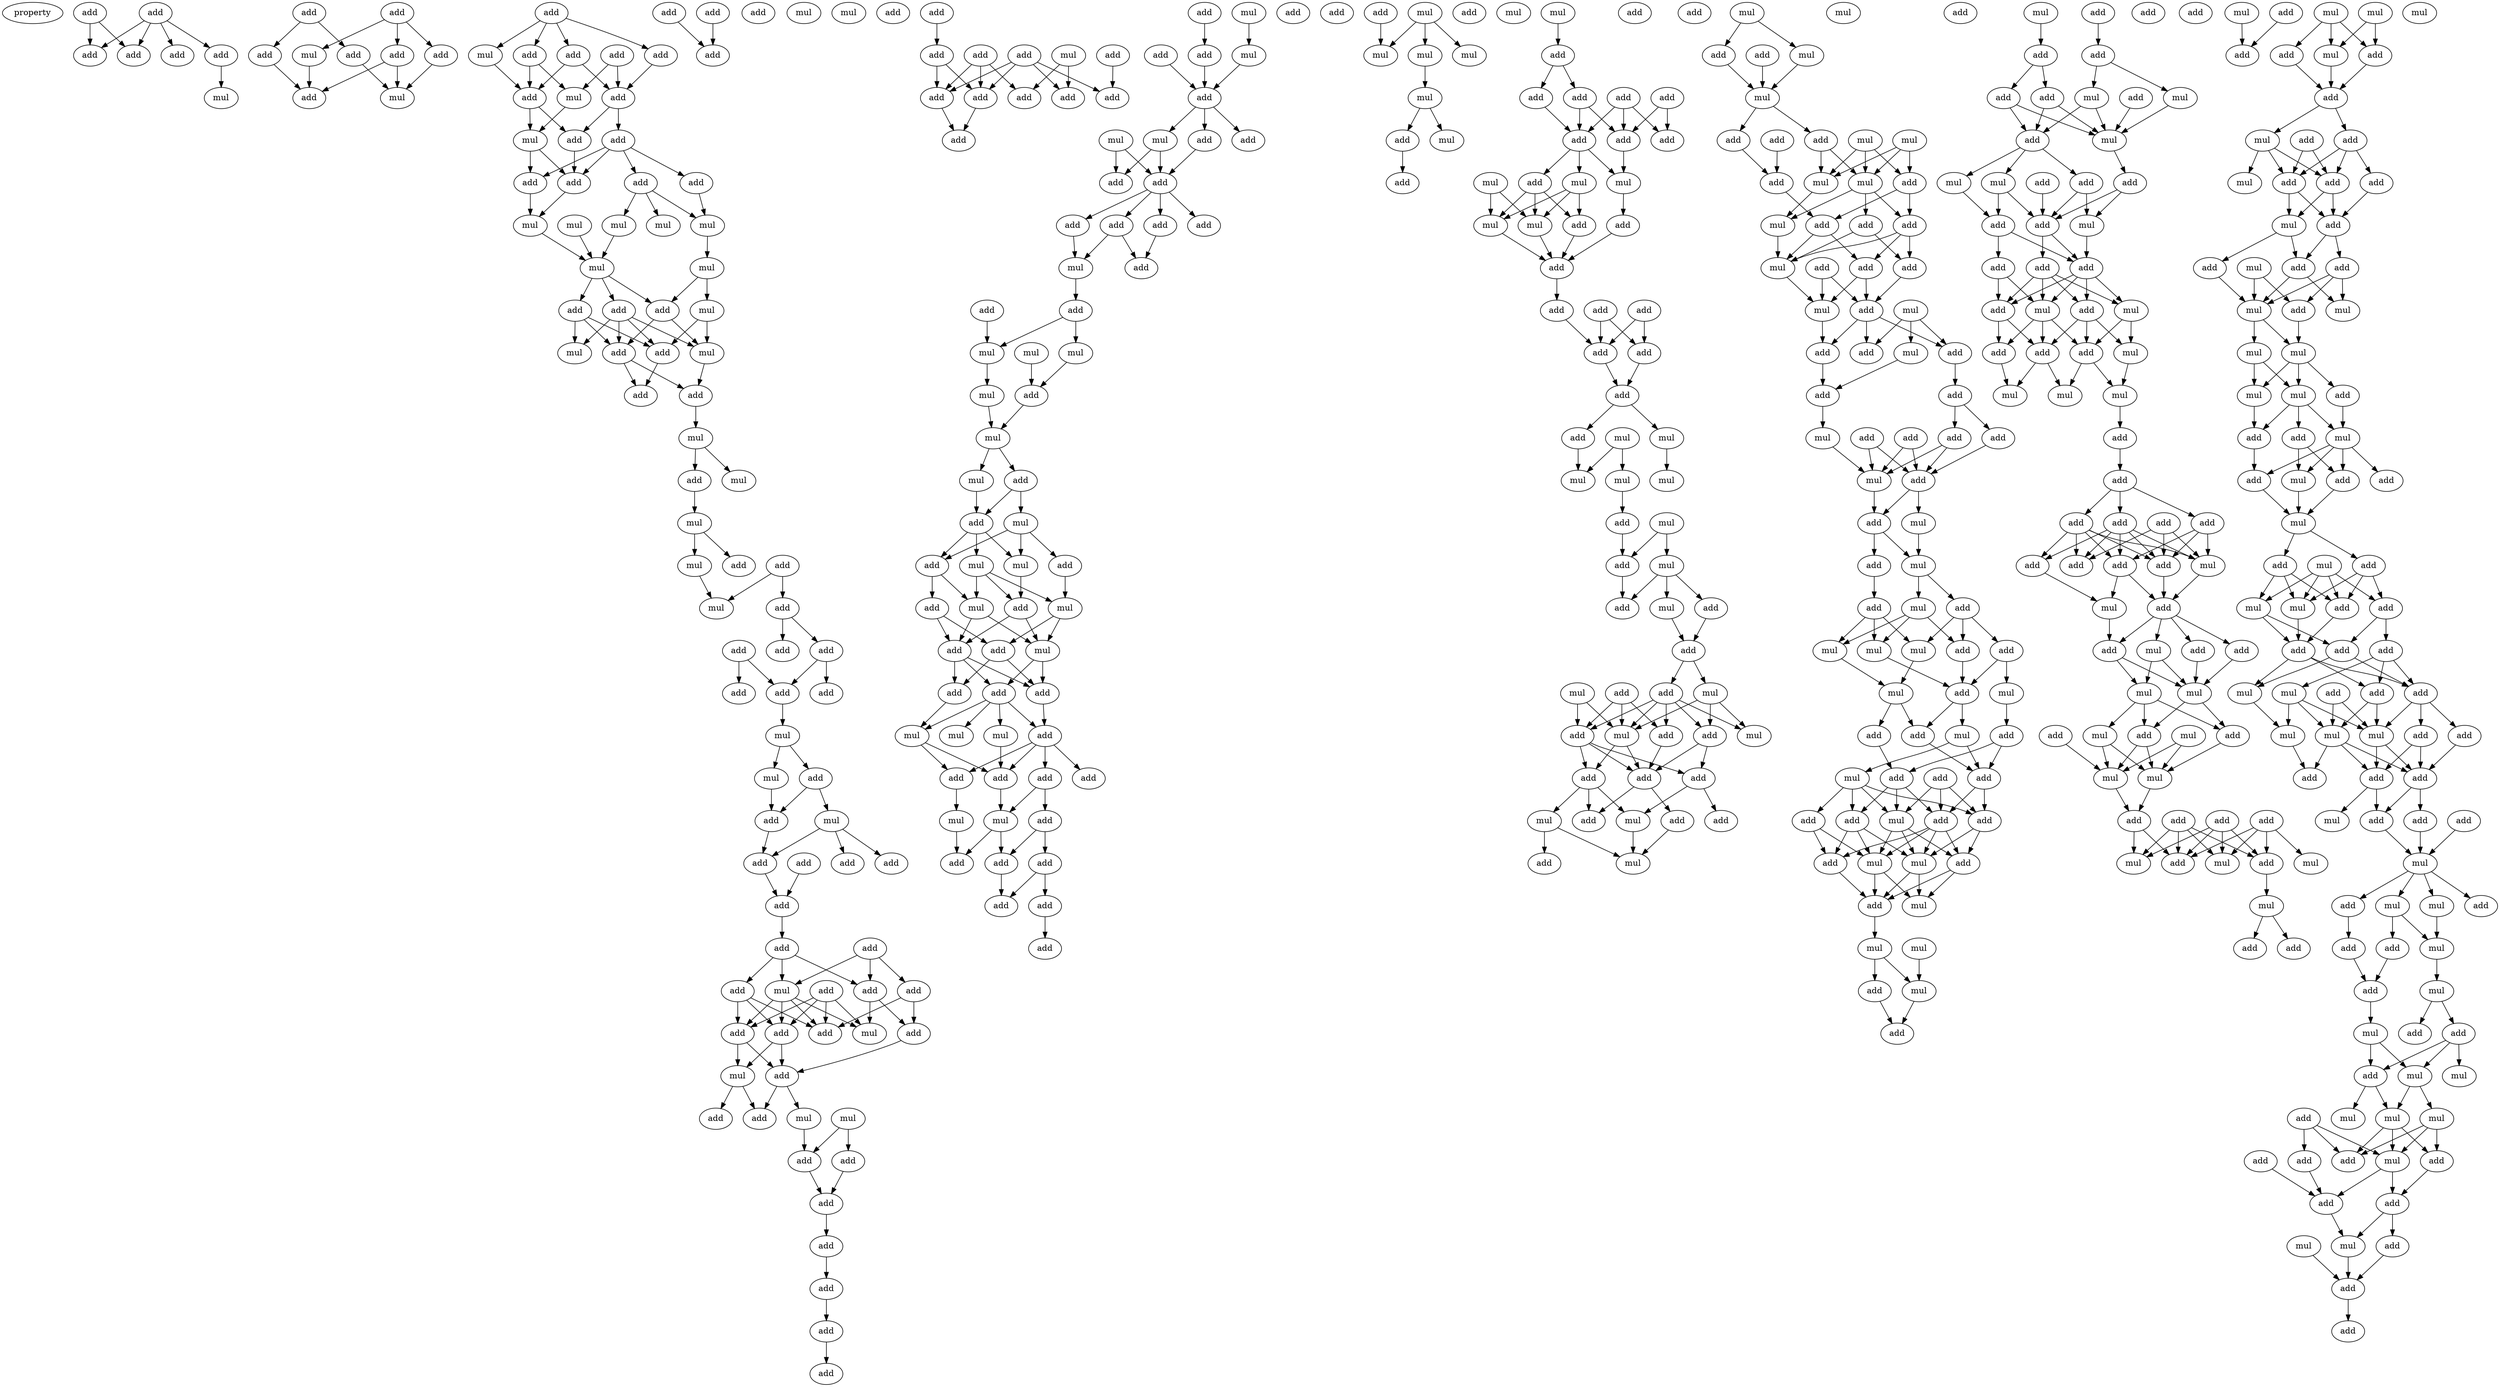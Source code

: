 digraph {
    node [fontcolor=black]
    property [mul=2,lf=1.6]
    0 [ label = add ];
    1 [ label = add ];
    2 [ label = add ];
    3 [ label = add ];
    4 [ label = add ];
    5 [ label = add ];
    6 [ label = mul ];
    7 [ label = add ];
    8 [ label = add ];
    9 [ label = add ];
    10 [ label = add ];
    11 [ label = add ];
    12 [ label = mul ];
    13 [ label = add ];
    14 [ label = add ];
    15 [ label = mul ];
    16 [ label = add ];
    17 [ label = add ];
    18 [ label = mul ];
    19 [ label = add ];
    20 [ label = add ];
    21 [ label = add ];
    22 [ label = add ];
    23 [ label = mul ];
    24 [ label = add ];
    25 [ label = add ];
    26 [ label = mul ];
    27 [ label = add ];
    28 [ label = add ];
    29 [ label = add ];
    30 [ label = add ];
    31 [ label = add ];
    32 [ label = mul ];
    33 [ label = mul ];
    34 [ label = mul ];
    35 [ label = mul ];
    36 [ label = mul ];
    37 [ label = mul ];
    38 [ label = mul ];
    39 [ label = add ];
    40 [ label = mul ];
    41 [ label = add ];
    42 [ label = add ];
    43 [ label = add ];
    44 [ label = mul ];
    45 [ label = add ];
    46 [ label = mul ];
    47 [ label = add ];
    48 [ label = add ];
    49 [ label = mul ];
    50 [ label = add ];
    51 [ label = add ];
    52 [ label = mul ];
    53 [ label = add ];
    54 [ label = mul ];
    55 [ label = add ];
    56 [ label = add ];
    57 [ label = add ];
    58 [ label = mul ];
    59 [ label = add ];
    60 [ label = mul ];
    61 [ label = add ];
    62 [ label = add ];
    63 [ label = add ];
    64 [ label = add ];
    65 [ label = add ];
    66 [ label = add ];
    67 [ label = add ];
    68 [ label = mul ];
    69 [ label = mul ];
    70 [ label = add ];
    71 [ label = mul ];
    72 [ label = add ];
    73 [ label = mul ];
    74 [ label = add ];
    75 [ label = add ];
    76 [ label = add ];
    77 [ label = add ];
    78 [ label = add ];
    79 [ label = add ];
    80 [ label = add ];
    81 [ label = add ];
    82 [ label = add ];
    83 [ label = add ];
    84 [ label = add ];
    85 [ label = mul ];
    86 [ label = add ];
    87 [ label = add ];
    88 [ label = add ];
    89 [ label = add ];
    90 [ label = mul ];
    91 [ label = mul ];
    92 [ label = add ];
    93 [ label = mul ];
    94 [ label = mul ];
    95 [ label = add ];
    96 [ label = add ];
    97 [ label = mul ];
    98 [ label = add ];
    99 [ label = add ];
    100 [ label = add ];
    101 [ label = add ];
    102 [ label = add ];
    103 [ label = add ];
    104 [ label = add ];
    105 [ label = add ];
    106 [ label = add ];
    107 [ label = add ];
    108 [ label = add ];
    109 [ label = mul ];
    110 [ label = add ];
    111 [ label = add ];
    112 [ label = add ];
    113 [ label = add ];
    114 [ label = add ];
    115 [ label = add ];
    116 [ label = add ];
    117 [ label = add ];
    118 [ label = add ];
    119 [ label = mul ];
    120 [ label = add ];
    121 [ label = add ];
    122 [ label = mul ];
    123 [ label = add ];
    124 [ label = add ];
    125 [ label = mul ];
    126 [ label = add ];
    127 [ label = mul ];
    128 [ label = add ];
    129 [ label = add ];
    130 [ label = add ];
    131 [ label = add ];
    132 [ label = add ];
    133 [ label = add ];
    134 [ label = add ];
    135 [ label = mul ];
    136 [ label = add ];
    137 [ label = add ];
    138 [ label = add ];
    139 [ label = mul ];
    140 [ label = mul ];
    141 [ label = mul ];
    142 [ label = mul ];
    143 [ label = add ];
    144 [ label = mul ];
    145 [ label = add ];
    146 [ label = add ];
    147 [ label = mul ];
    148 [ label = add ];
    149 [ label = mul ];
    150 [ label = add ];
    151 [ label = mul ];
    152 [ label = add ];
    153 [ label = mul ];
    154 [ label = add ];
    155 [ label = add ];
    156 [ label = mul ];
    157 [ label = mul ];
    158 [ label = add ];
    159 [ label = add ];
    160 [ label = mul ];
    161 [ label = add ];
    162 [ label = add ];
    163 [ label = add ];
    164 [ label = mul ];
    165 [ label = add ];
    166 [ label = mul ];
    167 [ label = mul ];
    168 [ label = add ];
    169 [ label = add ];
    170 [ label = add ];
    171 [ label = add ];
    172 [ label = mul ];
    173 [ label = add ];
    174 [ label = mul ];
    175 [ label = add ];
    176 [ label = add ];
    177 [ label = add ];
    178 [ label = add ];
    179 [ label = add ];
    180 [ label = add ];
    181 [ label = add ];
    182 [ label = mul ];
    183 [ label = mul ];
    184 [ label = mul ];
    185 [ label = mul ];
    186 [ label = mul ];
    187 [ label = add ];
    188 [ label = mul ];
    189 [ label = add ];
    190 [ label = mul ];
    191 [ label = add ];
    192 [ label = mul ];
    193 [ label = add ];
    194 [ label = add ];
    195 [ label = add ];
    196 [ label = add ];
    197 [ label = add ];
    198 [ label = add ];
    199 [ label = add ];
    200 [ label = add ];
    201 [ label = add ];
    202 [ label = mul ];
    203 [ label = mul ];
    204 [ label = mul ];
    205 [ label = add ];
    206 [ label = mul ];
    207 [ label = add ];
    208 [ label = mul ];
    209 [ label = add ];
    210 [ label = add ];
    211 [ label = add ];
    212 [ label = add ];
    213 [ label = add ];
    214 [ label = add ];
    215 [ label = add ];
    216 [ label = add ];
    217 [ label = mul ];
    218 [ label = mul ];
    219 [ label = add ];
    220 [ label = mul ];
    221 [ label = mul ];
    222 [ label = mul ];
    223 [ label = add ];
    224 [ label = mul ];
    225 [ label = add ];
    226 [ label = add ];
    227 [ label = mul ];
    228 [ label = add ];
    229 [ label = mul ];
    230 [ label = add ];
    231 [ label = add ];
    232 [ label = add ];
    233 [ label = mul ];
    234 [ label = mul ];
    235 [ label = add ];
    236 [ label = add ];
    237 [ label = add ];
    238 [ label = mul ];
    239 [ label = mul ];
    240 [ label = add ];
    241 [ label = add ];
    242 [ label = add ];
    243 [ label = add ];
    244 [ label = mul ];
    245 [ label = mul ];
    246 [ label = add ];
    247 [ label = add ];
    248 [ label = add ];
    249 [ label = mul ];
    250 [ label = add ];
    251 [ label = mul ];
    252 [ label = add ];
    253 [ label = mul ];
    254 [ label = add ];
    255 [ label = mul ];
    256 [ label = mul ];
    257 [ label = mul ];
    258 [ label = add ];
    259 [ label = add ];
    260 [ label = add ];
    261 [ label = mul ];
    262 [ label = mul ];
    263 [ label = mul ];
    264 [ label = add ];
    265 [ label = add ];
    266 [ label = add ];
    267 [ label = add ];
    268 [ label = mul ];
    269 [ label = add ];
    270 [ label = mul ];
    271 [ label = add ];
    272 [ label = add ];
    273 [ label = add ];
    274 [ label = mul ];
    275 [ label = mul ];
    276 [ label = add ];
    277 [ label = mul ];
    278 [ label = add ];
    279 [ label = add ];
    280 [ label = add ];
    281 [ label = add ];
    282 [ label = add ];
    283 [ label = add ];
    284 [ label = add ];
    285 [ label = add ];
    286 [ label = add ];
    287 [ label = mul ];
    288 [ label = add ];
    289 [ label = mul ];
    290 [ label = mul ];
    291 [ label = add ];
    292 [ label = mul ];
    293 [ label = add ];
    294 [ label = mul ];
    295 [ label = add ];
    296 [ label = add ];
    297 [ label = add ];
    298 [ label = mul ];
    299 [ label = add ];
    300 [ label = mul ];
    301 [ label = mul ];
    302 [ label = add ];
    303 [ label = mul ];
    304 [ label = mul ];
    305 [ label = add ];
    306 [ label = add ];
    307 [ label = mul ];
    308 [ label = add ];
    309 [ label = add ];
    310 [ label = add ];
    311 [ label = mul ];
    312 [ label = add ];
    313 [ label = add ];
    314 [ label = mul ];
    315 [ label = add ];
    316 [ label = add ];
    317 [ label = add ];
    318 [ label = add ];
    319 [ label = mul ];
    320 [ label = mul ];
    321 [ label = add ];
    322 [ label = mul ];
    323 [ label = add ];
    324 [ label = mul ];
    325 [ label = mul ];
    326 [ label = add ];
    327 [ label = add ];
    328 [ label = mul ];
    329 [ label = add ];
    330 [ label = mul ];
    331 [ label = add ];
    332 [ label = add ];
    333 [ label = add ];
    334 [ label = add ];
    335 [ label = add ];
    336 [ label = mul ];
    337 [ label = add ];
    338 [ label = mul ];
    339 [ label = mul ];
    340 [ label = add ];
    341 [ label = mul ];
    342 [ label = add ];
    343 [ label = add ];
    344 [ label = mul ];
    345 [ label = add ];
    346 [ label = mul ];
    347 [ label = add ];
    348 [ label = add ];
    349 [ label = add ];
    350 [ label = add ];
    351 [ label = add ];
    352 [ label = add ];
    353 [ label = mul ];
    354 [ label = mul ];
    355 [ label = add ];
    356 [ label = add ];
    357 [ label = add ];
    358 [ label = mul ];
    359 [ label = add ];
    360 [ label = add ];
    361 [ label = mul ];
    362 [ label = mul ];
    363 [ label = mul ];
    364 [ label = add ];
    365 [ label = add ];
    366 [ label = add ];
    367 [ label = add ];
    368 [ label = add ];
    369 [ label = add ];
    370 [ label = add ];
    371 [ label = add ];
    372 [ label = add ];
    373 [ label = add ];
    374 [ label = mul ];
    375 [ label = mul ];
    376 [ label = add ];
    377 [ label = mul ];
    378 [ label = add ];
    379 [ label = add ];
    380 [ label = add ];
    381 [ label = mul ];
    382 [ label = mul ];
    383 [ label = add ];
    384 [ label = add ];
    385 [ label = mul ];
    386 [ label = add ];
    387 [ label = mul ];
    388 [ label = mul ];
    389 [ label = mul ];
    390 [ label = add ];
    391 [ label = add ];
    392 [ label = add ];
    393 [ label = add ];
    394 [ label = add ];
    395 [ label = mul ];
    396 [ label = mul ];
    397 [ label = add ];
    398 [ label = mul ];
    399 [ label = mul ];
    400 [ label = add ];
    401 [ label = add ];
    402 [ label = add ];
    403 [ label = mul ];
    404 [ label = add ];
    405 [ label = add ];
    406 [ label = mul ];
    407 [ label = mul ];
    408 [ label = add ];
    409 [ label = mul ];
    410 [ label = add ];
    411 [ label = add ];
    412 [ label = mul ];
    413 [ label = add ];
    414 [ label = add ];
    415 [ label = add ];
    416 [ label = add ];
    417 [ label = mul ];
    418 [ label = add ];
    419 [ label = mul ];
    420 [ label = add ];
    421 [ label = add ];
    422 [ label = mul ];
    423 [ label = add ];
    424 [ label = add ];
    425 [ label = add ];
    426 [ label = mul ];
    427 [ label = mul ];
    428 [ label = mul ];
    429 [ label = mul ];
    430 [ label = mul ];
    431 [ label = add ];
    432 [ label = mul ];
    433 [ label = add ];
    434 [ label = mul ];
    435 [ label = add ];
    436 [ label = add ];
    437 [ label = mul ];
    438 [ label = add ];
    439 [ label = add ];
    440 [ label = mul ];
    441 [ label = add ];
    442 [ label = mul ];
    443 [ label = add ];
    444 [ label = add ];
    445 [ label = add ];
    446 [ label = mul ];
    447 [ label = mul ];
    448 [ label = add ];
    449 [ label = add ];
    450 [ label = add ];
    451 [ label = add ];
    452 [ label = add ];
    453 [ label = mul ];
    454 [ label = mul ];
    455 [ label = add ];
    456 [ label = mul ];
    457 [ label = add ];
    458 [ label = add ];
    459 [ label = mul ];
    460 [ label = mul ];
    461 [ label = add ];
    462 [ label = add ];
    463 [ label = add ];
    464 [ label = add ];
    465 [ label = add ];
    466 [ label = mul ];
    467 [ label = add ];
    468 [ label = mul ];
    469 [ label = add ];
    470 [ label = add ];
    471 [ label = mul ];
    472 [ label = mul ];
    473 [ label = add ];
    474 [ label = mul ];
    475 [ label = add ];
    476 [ label = add ];
    477 [ label = mul ];
    478 [ label = mul ];
    479 [ label = add ];
    480 [ label = add ];
    481 [ label = mul ];
    482 [ label = add ];
    483 [ label = mul ];
    484 [ label = mul ];
    485 [ label = mul ];
    486 [ label = add ];
    487 [ label = mul ];
    488 [ label = add ];
    489 [ label = add ];
    490 [ label = add ];
    491 [ label = add ];
    492 [ label = mul ];
    493 [ label = add ];
    494 [ label = add ];
    495 [ label = mul ];
    496 [ label = add ];
    497 [ label = mul ];
    498 [ label = add ];
    499 [ label = add ];
    500 [ label = mul ];
    0 -> 2 [ name = 0 ];
    0 -> 3 [ name = 1 ];
    0 -> 4 [ name = 2 ];
    0 -> 5 [ name = 3 ];
    1 -> 2 [ name = 4 ];
    1 -> 4 [ name = 5 ];
    5 -> 6 [ name = 6 ];
    7 -> 10 [ name = 7 ];
    7 -> 12 [ name = 8 ];
    7 -> 13 [ name = 9 ];
    8 -> 9 [ name = 10 ];
    8 -> 11 [ name = 11 ];
    9 -> 14 [ name = 12 ];
    10 -> 15 [ name = 13 ];
    11 -> 15 [ name = 14 ];
    12 -> 14 [ name = 15 ];
    13 -> 14 [ name = 16 ];
    13 -> 15 [ name = 17 ];
    16 -> 17 [ name = 18 ];
    16 -> 18 [ name = 19 ];
    16 -> 19 [ name = 20 ];
    16 -> 20 [ name = 21 ];
    17 -> 22 [ name = 22 ];
    18 -> 24 [ name = 23 ];
    19 -> 22 [ name = 24 ];
    19 -> 24 [ name = 25 ];
    20 -> 23 [ name = 26 ];
    20 -> 24 [ name = 27 ];
    21 -> 22 [ name = 28 ];
    21 -> 23 [ name = 29 ];
    22 -> 25 [ name = 30 ];
    22 -> 27 [ name = 31 ];
    23 -> 26 [ name = 32 ];
    24 -> 25 [ name = 33 ];
    24 -> 26 [ name = 34 ];
    25 -> 29 [ name = 35 ];
    26 -> 29 [ name = 36 ];
    26 -> 31 [ name = 37 ];
    27 -> 28 [ name = 38 ];
    27 -> 29 [ name = 39 ];
    27 -> 30 [ name = 40 ];
    27 -> 31 [ name = 41 ];
    28 -> 33 [ name = 42 ];
    28 -> 34 [ name = 43 ];
    28 -> 36 [ name = 44 ];
    29 -> 32 [ name = 45 ];
    30 -> 33 [ name = 46 ];
    31 -> 32 [ name = 47 ];
    32 -> 37 [ name = 48 ];
    33 -> 38 [ name = 49 ];
    35 -> 37 [ name = 50 ];
    36 -> 37 [ name = 51 ];
    37 -> 39 [ name = 52 ];
    37 -> 41 [ name = 53 ];
    37 -> 42 [ name = 54 ];
    38 -> 40 [ name = 55 ];
    38 -> 41 [ name = 56 ];
    39 -> 43 [ name = 57 ];
    39 -> 45 [ name = 58 ];
    39 -> 46 [ name = 59 ];
    40 -> 43 [ name = 60 ];
    40 -> 44 [ name = 61 ];
    41 -> 44 [ name = 62 ];
    41 -> 45 [ name = 63 ];
    42 -> 43 [ name = 64 ];
    42 -> 44 [ name = 65 ];
    42 -> 45 [ name = 66 ];
    42 -> 46 [ name = 67 ];
    43 -> 47 [ name = 68 ];
    44 -> 48 [ name = 69 ];
    45 -> 47 [ name = 70 ];
    45 -> 48 [ name = 71 ];
    48 -> 49 [ name = 72 ];
    49 -> 50 [ name = 73 ];
    49 -> 52 [ name = 74 ];
    50 -> 54 [ name = 75 ];
    51 -> 55 [ name = 76 ];
    53 -> 55 [ name = 77 ];
    54 -> 57 [ name = 78 ];
    54 -> 58 [ name = 79 ];
    58 -> 60 [ name = 80 ];
    59 -> 60 [ name = 81 ];
    59 -> 61 [ name = 82 ];
    61 -> 62 [ name = 83 ];
    61 -> 63 [ name = 84 ];
    62 -> 65 [ name = 85 ];
    62 -> 66 [ name = 86 ];
    64 -> 65 [ name = 87 ];
    64 -> 67 [ name = 88 ];
    65 -> 68 [ name = 89 ];
    68 -> 70 [ name = 90 ];
    68 -> 71 [ name = 91 ];
    70 -> 72 [ name = 92 ];
    70 -> 73 [ name = 93 ];
    71 -> 72 [ name = 94 ];
    72 -> 75 [ name = 95 ];
    73 -> 74 [ name = 96 ];
    73 -> 75 [ name = 97 ];
    73 -> 77 [ name = 98 ];
    75 -> 78 [ name = 99 ];
    76 -> 78 [ name = 100 ];
    78 -> 79 [ name = 101 ];
    79 -> 82 [ name = 102 ];
    79 -> 83 [ name = 103 ];
    79 -> 85 [ name = 104 ];
    80 -> 82 [ name = 105 ];
    80 -> 84 [ name = 106 ];
    80 -> 85 [ name = 107 ];
    81 -> 86 [ name = 108 ];
    81 -> 87 [ name = 109 ];
    81 -> 88 [ name = 110 ];
    81 -> 90 [ name = 111 ];
    82 -> 89 [ name = 112 ];
    82 -> 90 [ name = 113 ];
    83 -> 86 [ name = 114 ];
    83 -> 87 [ name = 115 ];
    83 -> 88 [ name = 116 ];
    84 -> 88 [ name = 117 ];
    84 -> 89 [ name = 118 ];
    85 -> 86 [ name = 119 ];
    85 -> 87 [ name = 120 ];
    85 -> 88 [ name = 121 ];
    85 -> 90 [ name = 122 ];
    86 -> 91 [ name = 123 ];
    86 -> 92 [ name = 124 ];
    87 -> 91 [ name = 125 ];
    87 -> 92 [ name = 126 ];
    89 -> 92 [ name = 127 ];
    91 -> 95 [ name = 128 ];
    91 -> 96 [ name = 129 ];
    92 -> 95 [ name = 130 ];
    92 -> 97 [ name = 131 ];
    93 -> 98 [ name = 132 ];
    93 -> 99 [ name = 133 ];
    97 -> 98 [ name = 134 ];
    98 -> 100 [ name = 135 ];
    99 -> 100 [ name = 136 ];
    100 -> 101 [ name = 137 ];
    101 -> 103 [ name = 138 ];
    103 -> 104 [ name = 139 ];
    104 -> 105 [ name = 140 ];
    106 -> 110 [ name = 141 ];
    107 -> 113 [ name = 142 ];
    108 -> 114 [ name = 143 ];
    108 -> 115 [ name = 144 ];
    108 -> 116 [ name = 145 ];
    109 -> 112 [ name = 146 ];
    109 -> 114 [ name = 147 ];
    110 -> 115 [ name = 148 ];
    110 -> 116 [ name = 149 ];
    111 -> 112 [ name = 150 ];
    111 -> 113 [ name = 151 ];
    111 -> 115 [ name = 152 ];
    111 -> 116 [ name = 153 ];
    115 -> 117 [ name = 154 ];
    116 -> 117 [ name = 155 ];
    118 -> 121 [ name = 156 ];
    119 -> 122 [ name = 157 ];
    120 -> 123 [ name = 158 ];
    121 -> 123 [ name = 159 ];
    122 -> 123 [ name = 160 ];
    123 -> 125 [ name = 161 ];
    123 -> 126 [ name = 162 ];
    123 -> 128 [ name = 163 ];
    125 -> 129 [ name = 164 ];
    125 -> 130 [ name = 165 ];
    127 -> 129 [ name = 166 ];
    127 -> 130 [ name = 167 ];
    128 -> 130 [ name = 168 ];
    130 -> 131 [ name = 169 ];
    130 -> 132 [ name = 170 ];
    130 -> 133 [ name = 171 ];
    130 -> 134 [ name = 172 ];
    131 -> 135 [ name = 173 ];
    132 -> 136 [ name = 174 ];
    134 -> 135 [ name = 175 ];
    134 -> 136 [ name = 176 ];
    135 -> 138 [ name = 177 ];
    137 -> 140 [ name = 178 ];
    138 -> 139 [ name = 179 ];
    138 -> 140 [ name = 180 ];
    139 -> 143 [ name = 181 ];
    140 -> 142 [ name = 182 ];
    141 -> 143 [ name = 183 ];
    142 -> 144 [ name = 184 ];
    143 -> 144 [ name = 185 ];
    144 -> 145 [ name = 186 ];
    144 -> 147 [ name = 187 ];
    145 -> 148 [ name = 188 ];
    145 -> 149 [ name = 189 ];
    147 -> 148 [ name = 190 ];
    148 -> 150 [ name = 191 ];
    148 -> 151 [ name = 192 ];
    148 -> 153 [ name = 193 ];
    149 -> 150 [ name = 194 ];
    149 -> 151 [ name = 195 ];
    149 -> 152 [ name = 196 ];
    150 -> 155 [ name = 197 ];
    150 -> 156 [ name = 198 ];
    151 -> 154 [ name = 199 ];
    152 -> 157 [ name = 200 ];
    153 -> 154 [ name = 201 ];
    153 -> 156 [ name = 202 ];
    153 -> 157 [ name = 203 ];
    154 -> 158 [ name = 204 ];
    154 -> 160 [ name = 205 ];
    155 -> 158 [ name = 206 ];
    155 -> 159 [ name = 207 ];
    156 -> 158 [ name = 208 ];
    156 -> 160 [ name = 209 ];
    157 -> 159 [ name = 210 ];
    157 -> 160 [ name = 211 ];
    158 -> 161 [ name = 212 ];
    158 -> 162 [ name = 213 ];
    158 -> 163 [ name = 214 ];
    159 -> 161 [ name = 215 ];
    159 -> 162 [ name = 216 ];
    160 -> 162 [ name = 217 ];
    160 -> 163 [ name = 218 ];
    161 -> 166 [ name = 219 ];
    162 -> 165 [ name = 220 ];
    163 -> 164 [ name = 221 ];
    163 -> 165 [ name = 222 ];
    163 -> 166 [ name = 223 ];
    163 -> 167 [ name = 224 ];
    164 -> 168 [ name = 225 ];
    165 -> 168 [ name = 226 ];
    165 -> 169 [ name = 227 ];
    165 -> 170 [ name = 228 ];
    165 -> 171 [ name = 229 ];
    166 -> 168 [ name = 230 ];
    166 -> 169 [ name = 231 ];
    168 -> 174 [ name = 232 ];
    169 -> 172 [ name = 233 ];
    171 -> 173 [ name = 234 ];
    171 -> 174 [ name = 235 ];
    172 -> 176 [ name = 236 ];
    173 -> 175 [ name = 237 ];
    173 -> 177 [ name = 238 ];
    174 -> 176 [ name = 239 ];
    174 -> 177 [ name = 240 ];
    175 -> 178 [ name = 241 ];
    175 -> 179 [ name = 242 ];
    177 -> 178 [ name = 243 ];
    179 -> 180 [ name = 244 ];
    181 -> 183 [ name = 245 ];
    182 -> 183 [ name = 246 ];
    182 -> 184 [ name = 247 ];
    182 -> 185 [ name = 248 ];
    184 -> 186 [ name = 249 ];
    186 -> 189 [ name = 250 ];
    186 -> 190 [ name = 251 ];
    189 -> 191 [ name = 252 ];
    192 -> 194 [ name = 253 ];
    194 -> 196 [ name = 254 ];
    194 -> 197 [ name = 255 ];
    195 -> 199 [ name = 256 ];
    195 -> 200 [ name = 257 ];
    195 -> 201 [ name = 258 ];
    196 -> 199 [ name = 259 ];
    196 -> 200 [ name = 260 ];
    197 -> 200 [ name = 261 ];
    198 -> 199 [ name = 262 ];
    198 -> 201 [ name = 263 ];
    199 -> 204 [ name = 264 ];
    200 -> 202 [ name = 265 ];
    200 -> 204 [ name = 266 ];
    200 -> 205 [ name = 267 ];
    202 -> 206 [ name = 268 ];
    202 -> 208 [ name = 269 ];
    202 -> 209 [ name = 270 ];
    203 -> 206 [ name = 271 ];
    203 -> 208 [ name = 272 ];
    204 -> 207 [ name = 273 ];
    205 -> 206 [ name = 274 ];
    205 -> 208 [ name = 275 ];
    205 -> 209 [ name = 276 ];
    206 -> 210 [ name = 277 ];
    207 -> 210 [ name = 278 ];
    208 -> 210 [ name = 279 ];
    209 -> 210 [ name = 280 ];
    210 -> 211 [ name = 281 ];
    211 -> 214 [ name = 282 ];
    212 -> 214 [ name = 283 ];
    212 -> 215 [ name = 284 ];
    213 -> 214 [ name = 285 ];
    213 -> 215 [ name = 286 ];
    214 -> 216 [ name = 287 ];
    215 -> 216 [ name = 288 ];
    216 -> 218 [ name = 289 ];
    216 -> 219 [ name = 290 ];
    217 -> 220 [ name = 291 ];
    217 -> 221 [ name = 292 ];
    218 -> 222 [ name = 293 ];
    219 -> 221 [ name = 294 ];
    220 -> 223 [ name = 295 ];
    223 -> 225 [ name = 296 ];
    224 -> 225 [ name = 297 ];
    224 -> 227 [ name = 298 ];
    225 -> 228 [ name = 299 ];
    227 -> 228 [ name = 300 ];
    227 -> 229 [ name = 301 ];
    227 -> 230 [ name = 302 ];
    229 -> 231 [ name = 303 ];
    230 -> 231 [ name = 304 ];
    231 -> 233 [ name = 305 ];
    231 -> 235 [ name = 306 ];
    232 -> 237 [ name = 307 ];
    232 -> 238 [ name = 308 ];
    232 -> 240 [ name = 309 ];
    233 -> 236 [ name = 310 ];
    233 -> 238 [ name = 311 ];
    233 -> 239 [ name = 312 ];
    234 -> 238 [ name = 313 ];
    234 -> 240 [ name = 314 ];
    235 -> 236 [ name = 315 ];
    235 -> 237 [ name = 316 ];
    235 -> 238 [ name = 317 ];
    235 -> 239 [ name = 318 ];
    235 -> 240 [ name = 319 ];
    236 -> 242 [ name = 320 ];
    236 -> 243 [ name = 321 ];
    237 -> 242 [ name = 322 ];
    238 -> 241 [ name = 323 ];
    238 -> 242 [ name = 324 ];
    240 -> 241 [ name = 325 ];
    240 -> 242 [ name = 326 ];
    240 -> 243 [ name = 327 ];
    241 -> 244 [ name = 328 ];
    241 -> 245 [ name = 329 ];
    241 -> 247 [ name = 330 ];
    242 -> 246 [ name = 331 ];
    242 -> 247 [ name = 332 ];
    243 -> 245 [ name = 333 ];
    243 -> 248 [ name = 334 ];
    244 -> 249 [ name = 335 ];
    244 -> 250 [ name = 336 ];
    245 -> 249 [ name = 337 ];
    246 -> 249 [ name = 338 ];
    251 -> 252 [ name = 339 ];
    251 -> 255 [ name = 340 ];
    252 -> 256 [ name = 341 ];
    254 -> 256 [ name = 342 ];
    255 -> 256 [ name = 343 ];
    256 -> 259 [ name = 344 ];
    256 -> 260 [ name = 345 ];
    257 -> 262 [ name = 346 ];
    257 -> 263 [ name = 347 ];
    257 -> 265 [ name = 348 ];
    258 -> 264 [ name = 349 ];
    259 -> 264 [ name = 350 ];
    260 -> 262 [ name = 351 ];
    260 -> 263 [ name = 352 ];
    261 -> 262 [ name = 353 ];
    261 -> 263 [ name = 354 ];
    261 -> 265 [ name = 355 ];
    262 -> 266 [ name = 356 ];
    262 -> 268 [ name = 357 ];
    262 -> 269 [ name = 358 ];
    263 -> 268 [ name = 359 ];
    264 -> 267 [ name = 360 ];
    265 -> 267 [ name = 361 ];
    265 -> 269 [ name = 362 ];
    266 -> 270 [ name = 363 ];
    266 -> 272 [ name = 364 ];
    267 -> 270 [ name = 365 ];
    267 -> 273 [ name = 366 ];
    268 -> 270 [ name = 367 ];
    269 -> 270 [ name = 368 ];
    269 -> 272 [ name = 369 ];
    269 -> 273 [ name = 370 ];
    270 -> 274 [ name = 371 ];
    271 -> 274 [ name = 372 ];
    271 -> 276 [ name = 373 ];
    272 -> 276 [ name = 374 ];
    273 -> 274 [ name = 375 ];
    273 -> 276 [ name = 376 ];
    274 -> 280 [ name = 377 ];
    275 -> 277 [ name = 378 ];
    275 -> 278 [ name = 379 ];
    275 -> 279 [ name = 380 ];
    276 -> 278 [ name = 381 ];
    276 -> 279 [ name = 382 ];
    276 -> 280 [ name = 383 ];
    277 -> 282 [ name = 384 ];
    279 -> 281 [ name = 385 ];
    280 -> 282 [ name = 386 ];
    281 -> 285 [ name = 387 ];
    281 -> 286 [ name = 388 ];
    282 -> 287 [ name = 389 ];
    283 -> 288 [ name = 390 ];
    283 -> 289 [ name = 391 ];
    284 -> 288 [ name = 392 ];
    284 -> 289 [ name = 393 ];
    285 -> 288 [ name = 394 ];
    285 -> 289 [ name = 395 ];
    286 -> 288 [ name = 396 ];
    287 -> 289 [ name = 397 ];
    288 -> 290 [ name = 398 ];
    288 -> 291 [ name = 399 ];
    289 -> 291 [ name = 400 ];
    290 -> 292 [ name = 401 ];
    291 -> 292 [ name = 402 ];
    291 -> 293 [ name = 403 ];
    292 -> 294 [ name = 404 ];
    292 -> 295 [ name = 405 ];
    293 -> 296 [ name = 406 ];
    294 -> 298 [ name = 407 ];
    294 -> 299 [ name = 408 ];
    294 -> 300 [ name = 409 ];
    295 -> 297 [ name = 410 ];
    295 -> 299 [ name = 411 ];
    295 -> 301 [ name = 412 ];
    296 -> 298 [ name = 413 ];
    296 -> 300 [ name = 414 ];
    296 -> 301 [ name = 415 ];
    297 -> 302 [ name = 416 ];
    297 -> 303 [ name = 417 ];
    298 -> 302 [ name = 418 ];
    299 -> 302 [ name = 419 ];
    300 -> 304 [ name = 420 ];
    301 -> 304 [ name = 421 ];
    302 -> 307 [ name = 422 ];
    302 -> 308 [ name = 423 ];
    303 -> 305 [ name = 424 ];
    304 -> 306 [ name = 425 ];
    304 -> 308 [ name = 426 ];
    305 -> 309 [ name = 427 ];
    305 -> 310 [ name = 428 ];
    306 -> 309 [ name = 429 ];
    307 -> 310 [ name = 430 ];
    307 -> 311 [ name = 431 ];
    308 -> 310 [ name = 432 ];
    309 -> 313 [ name = 433 ];
    309 -> 314 [ name = 434 ];
    309 -> 315 [ name = 435 ];
    310 -> 313 [ name = 436 ];
    310 -> 317 [ name = 437 ];
    311 -> 314 [ name = 438 ];
    311 -> 315 [ name = 439 ];
    311 -> 316 [ name = 440 ];
    311 -> 317 [ name = 441 ];
    312 -> 313 [ name = 442 ];
    312 -> 314 [ name = 443 ];
    312 -> 317 [ name = 444 ];
    313 -> 318 [ name = 445 ];
    313 -> 319 [ name = 446 ];
    313 -> 320 [ name = 447 ];
    313 -> 321 [ name = 448 ];
    314 -> 318 [ name = 449 ];
    314 -> 319 [ name = 450 ];
    314 -> 320 [ name = 451 ];
    315 -> 319 [ name = 452 ];
    315 -> 320 [ name = 453 ];
    315 -> 321 [ name = 454 ];
    316 -> 319 [ name = 455 ];
    316 -> 321 [ name = 456 ];
    317 -> 318 [ name = 457 ];
    317 -> 320 [ name = 458 ];
    318 -> 322 [ name = 459 ];
    318 -> 323 [ name = 460 ];
    319 -> 322 [ name = 461 ];
    319 -> 323 [ name = 462 ];
    320 -> 322 [ name = 463 ];
    320 -> 323 [ name = 464 ];
    321 -> 323 [ name = 465 ];
    323 -> 325 [ name = 466 ];
    324 -> 328 [ name = 467 ];
    325 -> 327 [ name = 468 ];
    325 -> 328 [ name = 469 ];
    327 -> 329 [ name = 470 ];
    328 -> 329 [ name = 471 ];
    330 -> 333 [ name = 472 ];
    331 -> 332 [ name = 473 ];
    332 -> 336 [ name = 474 ];
    332 -> 338 [ name = 475 ];
    333 -> 334 [ name = 476 ];
    333 -> 337 [ name = 477 ];
    334 -> 339 [ name = 478 ];
    334 -> 340 [ name = 479 ];
    335 -> 339 [ name = 480 ];
    336 -> 339 [ name = 481 ];
    336 -> 340 [ name = 482 ];
    337 -> 339 [ name = 483 ];
    337 -> 340 [ name = 484 ];
    338 -> 339 [ name = 485 ];
    339 -> 345 [ name = 486 ];
    340 -> 341 [ name = 487 ];
    340 -> 343 [ name = 488 ];
    340 -> 344 [ name = 489 ];
    341 -> 347 [ name = 490 ];
    341 -> 348 [ name = 491 ];
    342 -> 347 [ name = 492 ];
    343 -> 346 [ name = 493 ];
    343 -> 347 [ name = 494 ];
    344 -> 348 [ name = 495 ];
    345 -> 346 [ name = 496 ];
    345 -> 347 [ name = 497 ];
    346 -> 350 [ name = 498 ];
    347 -> 350 [ name = 499 ];
    347 -> 351 [ name = 500 ];
    348 -> 349 [ name = 501 ];
    348 -> 350 [ name = 502 ];
    349 -> 354 [ name = 503 ];
    349 -> 355 [ name = 504 ];
    350 -> 353 [ name = 505 ];
    350 -> 354 [ name = 506 ];
    350 -> 355 [ name = 507 ];
    350 -> 356 [ name = 508 ];
    351 -> 353 [ name = 509 ];
    351 -> 354 [ name = 510 ];
    351 -> 355 [ name = 511 ];
    351 -> 356 [ name = 512 ];
    353 -> 357 [ name = 513 ];
    353 -> 358 [ name = 514 ];
    354 -> 357 [ name = 515 ];
    354 -> 359 [ name = 516 ];
    354 -> 360 [ name = 517 ];
    355 -> 359 [ name = 518 ];
    355 -> 360 [ name = 519 ];
    356 -> 357 [ name = 520 ];
    356 -> 358 [ name = 521 ];
    356 -> 359 [ name = 522 ];
    357 -> 362 [ name = 523 ];
    357 -> 363 [ name = 524 ];
    358 -> 362 [ name = 525 ];
    359 -> 361 [ name = 526 ];
    359 -> 363 [ name = 527 ];
    360 -> 361 [ name = 528 ];
    362 -> 364 [ name = 529 ];
    364 -> 365 [ name = 530 ];
    365 -> 367 [ name = 531 ];
    365 -> 368 [ name = 532 ];
    365 -> 369 [ name = 533 ];
    366 -> 370 [ name = 534 ];
    366 -> 373 [ name = 535 ];
    366 -> 374 [ name = 536 ];
    367 -> 370 [ name = 537 ];
    367 -> 371 [ name = 538 ];
    367 -> 372 [ name = 539 ];
    367 -> 373 [ name = 540 ];
    367 -> 374 [ name = 541 ];
    368 -> 370 [ name = 542 ];
    368 -> 372 [ name = 543 ];
    368 -> 374 [ name = 544 ];
    369 -> 370 [ name = 545 ];
    369 -> 371 [ name = 546 ];
    369 -> 372 [ name = 547 ];
    369 -> 373 [ name = 548 ];
    369 -> 374 [ name = 549 ];
    370 -> 376 [ name = 550 ];
    371 -> 375 [ name = 551 ];
    372 -> 375 [ name = 552 ];
    372 -> 376 [ name = 553 ];
    374 -> 376 [ name = 554 ];
    375 -> 379 [ name = 555 ];
    376 -> 377 [ name = 556 ];
    376 -> 378 [ name = 557 ];
    376 -> 379 [ name = 558 ];
    376 -> 380 [ name = 559 ];
    377 -> 381 [ name = 560 ];
    377 -> 382 [ name = 561 ];
    378 -> 381 [ name = 562 ];
    379 -> 381 [ name = 563 ];
    379 -> 382 [ name = 564 ];
    380 -> 381 [ name = 565 ];
    381 -> 383 [ name = 566 ];
    381 -> 384 [ name = 567 ];
    382 -> 383 [ name = 568 ];
    382 -> 384 [ name = 569 ];
    382 -> 387 [ name = 570 ];
    383 -> 388 [ name = 571 ];
    383 -> 389 [ name = 572 ];
    384 -> 389 [ name = 573 ];
    385 -> 388 [ name = 574 ];
    385 -> 389 [ name = 575 ];
    386 -> 388 [ name = 576 ];
    387 -> 388 [ name = 577 ];
    387 -> 389 [ name = 578 ];
    388 -> 392 [ name = 579 ];
    389 -> 392 [ name = 580 ];
    390 -> 394 [ name = 581 ];
    390 -> 395 [ name = 582 ];
    390 -> 397 [ name = 583 ];
    390 -> 398 [ name = 584 ];
    391 -> 394 [ name = 585 ];
    391 -> 396 [ name = 586 ];
    391 -> 397 [ name = 587 ];
    391 -> 398 [ name = 588 ];
    392 -> 395 [ name = 589 ];
    392 -> 397 [ name = 590 ];
    393 -> 394 [ name = 591 ];
    393 -> 395 [ name = 592 ];
    393 -> 397 [ name = 593 ];
    393 -> 398 [ name = 594 ];
    394 -> 399 [ name = 595 ];
    399 -> 400 [ name = 596 ];
    399 -> 402 [ name = 597 ];
    403 -> 405 [ name = 598 ];
    404 -> 405 [ name = 599 ];
    406 -> 408 [ name = 600 ];
    406 -> 409 [ name = 601 ];
    406 -> 410 [ name = 602 ];
    407 -> 409 [ name = 603 ];
    407 -> 410 [ name = 604 ];
    408 -> 411 [ name = 605 ];
    409 -> 411 [ name = 606 ];
    410 -> 411 [ name = 607 ];
    411 -> 412 [ name = 608 ];
    411 -> 413 [ name = 609 ];
    412 -> 416 [ name = 610 ];
    412 -> 417 [ name = 611 ];
    412 -> 418 [ name = 612 ];
    413 -> 415 [ name = 613 ];
    413 -> 416 [ name = 614 ];
    413 -> 418 [ name = 615 ];
    414 -> 416 [ name = 616 ];
    414 -> 418 [ name = 617 ];
    415 -> 420 [ name = 618 ];
    416 -> 419 [ name = 619 ];
    416 -> 420 [ name = 620 ];
    418 -> 419 [ name = 621 ];
    418 -> 420 [ name = 622 ];
    419 -> 421 [ name = 623 ];
    419 -> 423 [ name = 624 ];
    420 -> 421 [ name = 625 ];
    420 -> 424 [ name = 626 ];
    421 -> 426 [ name = 627 ];
    421 -> 427 [ name = 628 ];
    422 -> 425 [ name = 629 ];
    422 -> 426 [ name = 630 ];
    423 -> 426 [ name = 631 ];
    424 -> 425 [ name = 632 ];
    424 -> 426 [ name = 633 ];
    424 -> 427 [ name = 634 ];
    425 -> 428 [ name = 635 ];
    426 -> 428 [ name = 636 ];
    426 -> 429 [ name = 637 ];
    428 -> 430 [ name = 638 ];
    428 -> 431 [ name = 639 ];
    428 -> 432 [ name = 640 ];
    429 -> 430 [ name = 641 ];
    429 -> 432 [ name = 642 ];
    430 -> 433 [ name = 643 ];
    431 -> 434 [ name = 644 ];
    432 -> 433 [ name = 645 ];
    432 -> 434 [ name = 646 ];
    432 -> 435 [ name = 647 ];
    433 -> 436 [ name = 648 ];
    434 -> 436 [ name = 649 ];
    434 -> 437 [ name = 650 ];
    434 -> 438 [ name = 651 ];
    434 -> 439 [ name = 652 ];
    435 -> 437 [ name = 653 ];
    435 -> 439 [ name = 654 ];
    436 -> 440 [ name = 655 ];
    437 -> 440 [ name = 656 ];
    439 -> 440 [ name = 657 ];
    440 -> 441 [ name = 658 ];
    440 -> 443 [ name = 659 ];
    441 -> 445 [ name = 660 ];
    441 -> 446 [ name = 661 ];
    441 -> 447 [ name = 662 ];
    442 -> 444 [ name = 663 ];
    442 -> 445 [ name = 664 ];
    442 -> 446 [ name = 665 ];
    442 -> 447 [ name = 666 ];
    443 -> 444 [ name = 667 ];
    443 -> 445 [ name = 668 ];
    443 -> 446 [ name = 669 ];
    444 -> 448 [ name = 670 ];
    444 -> 449 [ name = 671 ];
    445 -> 450 [ name = 672 ];
    446 -> 450 [ name = 673 ];
    447 -> 448 [ name = 674 ];
    447 -> 450 [ name = 675 ];
    448 -> 454 [ name = 676 ];
    448 -> 455 [ name = 677 ];
    449 -> 452 [ name = 678 ];
    449 -> 453 [ name = 679 ];
    449 -> 455 [ name = 680 ];
    450 -> 452 [ name = 681 ];
    450 -> 454 [ name = 682 ];
    450 -> 455 [ name = 683 ];
    451 -> 456 [ name = 684 ];
    451 -> 460 [ name = 685 ];
    452 -> 456 [ name = 686 ];
    452 -> 460 [ name = 687 ];
    453 -> 456 [ name = 688 ];
    453 -> 459 [ name = 689 ];
    453 -> 460 [ name = 690 ];
    454 -> 459 [ name = 691 ];
    455 -> 457 [ name = 692 ];
    455 -> 458 [ name = 693 ];
    455 -> 460 [ name = 694 ];
    456 -> 461 [ name = 695 ];
    456 -> 462 [ name = 696 ];
    456 -> 463 [ name = 697 ];
    457 -> 461 [ name = 698 ];
    457 -> 462 [ name = 699 ];
    458 -> 462 [ name = 700 ];
    459 -> 463 [ name = 701 ];
    460 -> 461 [ name = 702 ];
    460 -> 462 [ name = 703 ];
    461 -> 464 [ name = 704 ];
    461 -> 466 [ name = 705 ];
    462 -> 464 [ name = 706 ];
    462 -> 467 [ name = 707 ];
    464 -> 468 [ name = 708 ];
    465 -> 468 [ name = 709 ];
    467 -> 468 [ name = 710 ];
    468 -> 469 [ name = 711 ];
    468 -> 470 [ name = 712 ];
    468 -> 471 [ name = 713 ];
    468 -> 472 [ name = 714 ];
    469 -> 475 [ name = 715 ];
    471 -> 474 [ name = 716 ];
    472 -> 473 [ name = 717 ];
    472 -> 474 [ name = 718 ];
    473 -> 476 [ name = 719 ];
    474 -> 477 [ name = 720 ];
    475 -> 476 [ name = 721 ];
    476 -> 478 [ name = 722 ];
    477 -> 479 [ name = 723 ];
    477 -> 480 [ name = 724 ];
    478 -> 481 [ name = 725 ];
    478 -> 482 [ name = 726 ];
    479 -> 481 [ name = 727 ];
    479 -> 482 [ name = 728 ];
    479 -> 483 [ name = 729 ];
    481 -> 484 [ name = 730 ];
    481 -> 487 [ name = 731 ];
    482 -> 484 [ name = 732 ];
    482 -> 485 [ name = 733 ];
    484 -> 489 [ name = 734 ];
    484 -> 491 [ name = 735 ];
    484 -> 492 [ name = 736 ];
    486 -> 489 [ name = 737 ];
    486 -> 490 [ name = 738 ];
    486 -> 492 [ name = 739 ];
    487 -> 489 [ name = 740 ];
    487 -> 491 [ name = 741 ];
    487 -> 492 [ name = 742 ];
    488 -> 494 [ name = 743 ];
    490 -> 494 [ name = 744 ];
    491 -> 493 [ name = 745 ];
    492 -> 493 [ name = 746 ];
    492 -> 494 [ name = 747 ];
    493 -> 496 [ name = 748 ];
    493 -> 497 [ name = 749 ];
    494 -> 497 [ name = 750 ];
    495 -> 498 [ name = 751 ];
    496 -> 498 [ name = 752 ];
    497 -> 498 [ name = 753 ];
    498 -> 499 [ name = 754 ];
}
